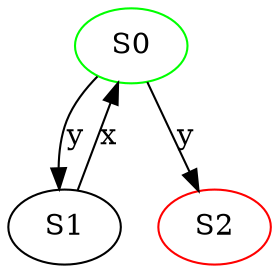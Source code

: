 digraph{
S0 [color = "black"];
S0->S1 [label="y"];
S0->S2 [label="y"];
S1 [color = "black"];
S1->S0 [label="x"];
S2 [color = "red"];
S0 [color = "green"];
}